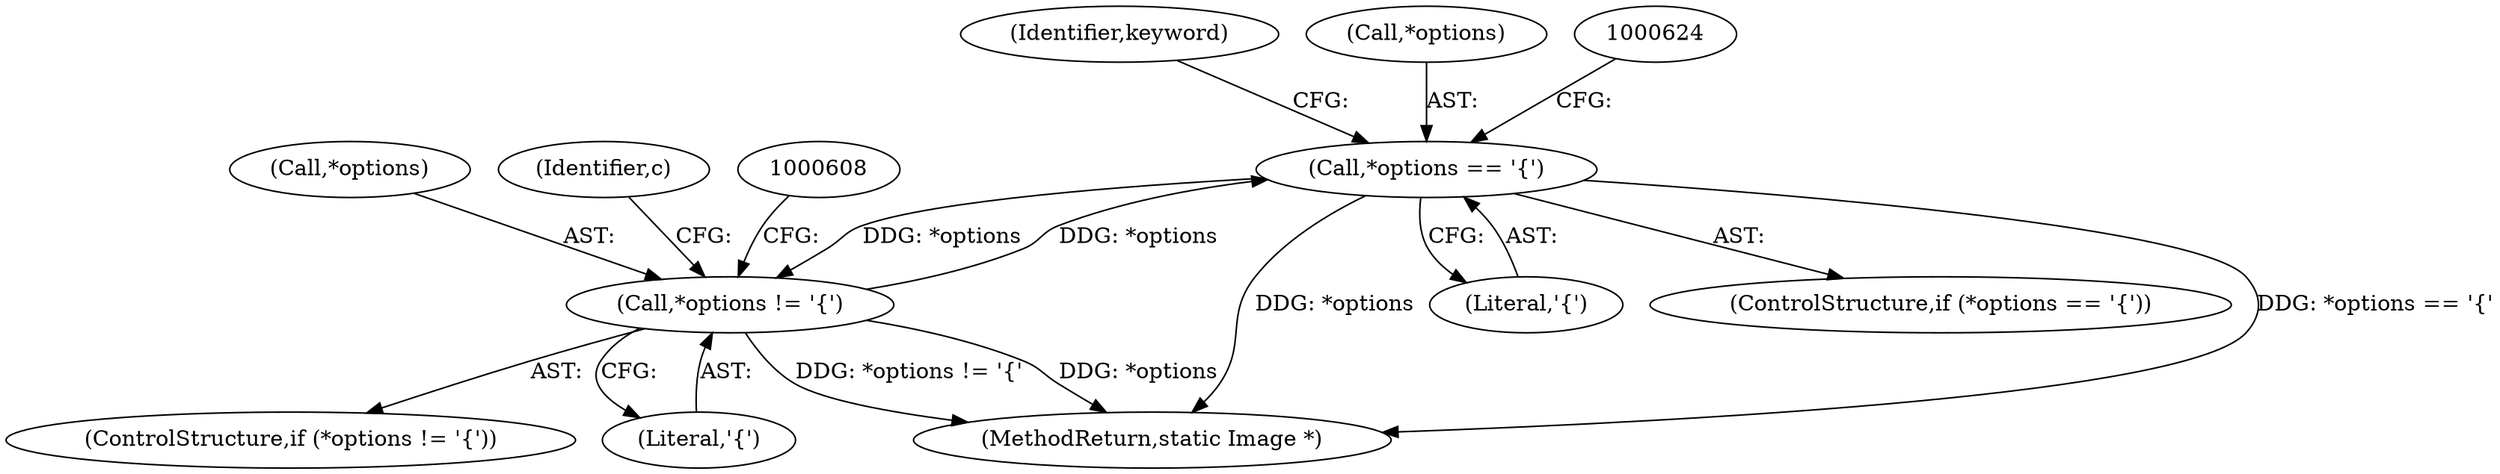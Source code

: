digraph "0_ImageMagick_f6e9d0d9955e85bdd7540b251cd50d598dacc5e6_34@pointer" {
"1000619" [label="(Call,*options == '{')"];
"1000600" [label="(Call,*options != '{')"];
"1000619" [label="(Call,*options == '{')"];
"1000601" [label="(Call,*options)"];
"1000501" [label="(Identifier,c)"];
"1003485" [label="(MethodReturn,static Image *)"];
"1000599" [label="(ControlStructure,if (*options != '{'))"];
"1000622" [label="(Literal,'{')"];
"1000619" [label="(Call,*options == '{')"];
"1000634" [label="(Identifier,keyword)"];
"1000620" [label="(Call,*options)"];
"1000603" [label="(Literal,'{')"];
"1000600" [label="(Call,*options != '{')"];
"1000618" [label="(ControlStructure,if (*options == '{'))"];
"1000619" -> "1000618"  [label="AST: "];
"1000619" -> "1000622"  [label="CFG: "];
"1000620" -> "1000619"  [label="AST: "];
"1000622" -> "1000619"  [label="AST: "];
"1000624" -> "1000619"  [label="CFG: "];
"1000634" -> "1000619"  [label="CFG: "];
"1000619" -> "1003485"  [label="DDG: *options == '{'"];
"1000619" -> "1003485"  [label="DDG: *options"];
"1000619" -> "1000600"  [label="DDG: *options"];
"1000600" -> "1000619"  [label="DDG: *options"];
"1000600" -> "1000599"  [label="AST: "];
"1000600" -> "1000603"  [label="CFG: "];
"1000601" -> "1000600"  [label="AST: "];
"1000603" -> "1000600"  [label="AST: "];
"1000501" -> "1000600"  [label="CFG: "];
"1000608" -> "1000600"  [label="CFG: "];
"1000600" -> "1003485"  [label="DDG: *options != '{'"];
"1000600" -> "1003485"  [label="DDG: *options"];
}
